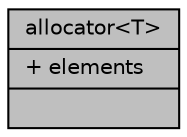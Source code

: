 digraph "allocator&lt;T&gt;"
{
 // INTERACTIVE_SVG=YES
  bgcolor="transparent";
  edge [fontname="Helvetica",fontsize="10",labelfontname="Helvetica",labelfontsize="10"];
  node [fontname="Helvetica",fontsize="10",shape=record];
  Node1 [label="{allocator\<T\>\n|+ elements\l|}",height=0.2,width=0.4,color="black", fillcolor="grey75", style="filled", fontcolor="black"];
}
